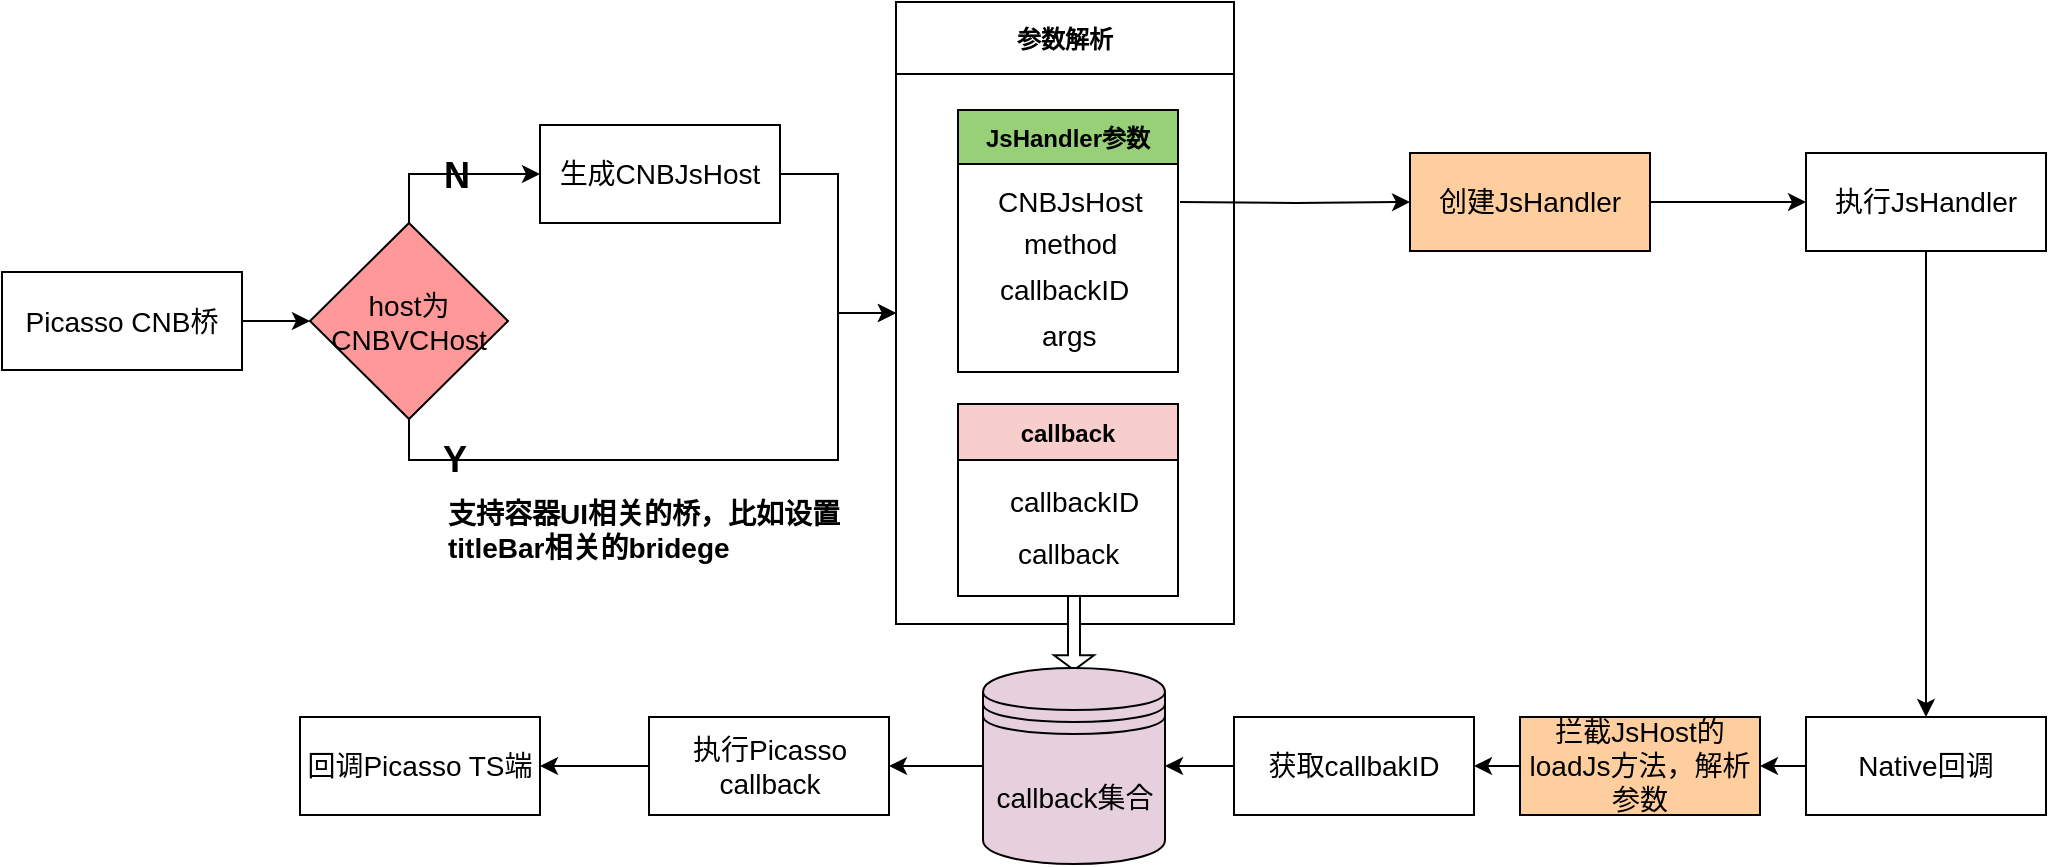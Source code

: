 <mxfile version="10.6.1" type="github"><diagram id="rYYYNRqEXoJ--t9xqrSS" name="Page-1"><mxGraphModel dx="1158" dy="567" grid="1" gridSize="10" guides="1" tooltips="1" connect="1" arrows="1" fold="1" page="1" pageScale="1" pageWidth="3300" pageHeight="4681" math="0" shadow="0"><root><mxCell id="0"/><mxCell id="1" parent="0"/><mxCell id="cVy-aj33LkfiKlp-fzqF-1" value="" style="group" parent="1" vertex="1" connectable="0"><mxGeometry x="139" y="136" width="1022" height="431" as="geometry"/></mxCell><mxCell id="cVy-aj33LkfiKlp-fzqF-2" value="&lt;font style=&quot;font-size: 14px&quot;&gt;Picasso CNB桥&lt;/font&gt;" style="rounded=0;whiteSpace=wrap;html=1;" parent="cVy-aj33LkfiKlp-fzqF-1" vertex="1"><mxGeometry y="135" width="120" height="49" as="geometry"/></mxCell><mxCell id="cVy-aj33LkfiKlp-fzqF-3" value="&lt;font style=&quot;font-size: 14px&quot;&gt;host为&lt;br&gt;CNBVCHost&lt;/font&gt;&lt;br&gt;" style="rhombus;whiteSpace=wrap;html=1;fillColor=#FF9999;" parent="cVy-aj33LkfiKlp-fzqF-1" vertex="1"><mxGeometry x="154" y="110.5" width="99" height="98" as="geometry"/></mxCell><mxCell id="cVy-aj33LkfiKlp-fzqF-4" style="edgeStyle=orthogonalEdgeStyle;rounded=0;orthogonalLoop=1;jettySize=auto;html=1;exitX=1;exitY=0.5;exitDx=0;exitDy=0;entryX=0;entryY=0.5;entryDx=0;entryDy=0;" parent="cVy-aj33LkfiKlp-fzqF-1" source="cVy-aj33LkfiKlp-fzqF-2" target="cVy-aj33LkfiKlp-fzqF-3" edge="1"><mxGeometry relative="1" as="geometry"/></mxCell><mxCell id="cVy-aj33LkfiKlp-fzqF-5" value="&lt;span style=&quot;font-size: 14px&quot;&gt;生成CNBJsHost&lt;/span&gt;" style="rounded=0;whiteSpace=wrap;html=1;" parent="cVy-aj33LkfiKlp-fzqF-1" vertex="1"><mxGeometry x="269" y="61.5" width="120" height="49" as="geometry"/></mxCell><mxCell id="cVy-aj33LkfiKlp-fzqF-6" style="edgeStyle=orthogonalEdgeStyle;rounded=0;orthogonalLoop=1;jettySize=auto;html=1;exitX=0.5;exitY=0;exitDx=0;exitDy=0;entryX=0;entryY=0.5;entryDx=0;entryDy=0;" parent="cVy-aj33LkfiKlp-fzqF-1" source="cVy-aj33LkfiKlp-fzqF-3" target="cVy-aj33LkfiKlp-fzqF-5" edge="1"><mxGeometry relative="1" as="geometry"/></mxCell><mxCell id="cVy-aj33LkfiKlp-fzqF-7" value="&lt;b&gt;&lt;font style=&quot;font-size: 18px&quot;&gt;N&lt;/font&gt;&lt;/b&gt;" style="text;html=1;resizable=0;points=[];align=center;verticalAlign=middle;labelBackgroundColor=none;" parent="cVy-aj33LkfiKlp-fzqF-6" vertex="1" connectable="0"><mxGeometry x="0.051" y="-1" relative="1" as="geometry"><mxPoint as="offset"/></mxGeometry></mxCell><mxCell id="cVy-aj33LkfiKlp-fzqF-8" value="参数解析" style="swimlane;startSize=36;" parent="cVy-aj33LkfiKlp-fzqF-1" vertex="1"><mxGeometry x="447" width="169" height="311" as="geometry"/></mxCell><mxCell id="cVy-aj33LkfiKlp-fzqF-9" value="JsHandler参数" style="swimlane;fillColor=#97D077;startSize=27;" parent="cVy-aj33LkfiKlp-fzqF-8" vertex="1"><mxGeometry x="31" y="54" width="110" height="131" as="geometry"/></mxCell><mxCell id="cVy-aj33LkfiKlp-fzqF-10" value="&lt;span style=&quot;font-size: 14px&quot;&gt;method&lt;/span&gt;" style="text;html=1;resizable=0;points=[];autosize=1;align=left;verticalAlign=top;spacingTop=-4;" parent="cVy-aj33LkfiKlp-fzqF-9" vertex="1"><mxGeometry x="31" y="55.5" width="66" height="22" as="geometry"/></mxCell><mxCell id="cVy-aj33LkfiKlp-fzqF-11" value="&lt;span style=&quot;font-size: 14px&quot;&gt;callbackID&lt;/span&gt;" style="text;html=1;resizable=0;points=[];autosize=1;align=left;verticalAlign=top;spacingTop=-4;" parent="cVy-aj33LkfiKlp-fzqF-9" vertex="1"><mxGeometry x="19" y="78.5" width="77" height="22" as="geometry"/></mxCell><mxCell id="cVy-aj33LkfiKlp-fzqF-12" value="&lt;span style=&quot;font-size: 14px&quot;&gt;args&lt;/span&gt;" style="text;html=1;resizable=0;points=[];autosize=1;align=left;verticalAlign=top;spacingTop=-4;" parent="cVy-aj33LkfiKlp-fzqF-9" vertex="1"><mxGeometry x="40" y="102" width="44" height="22" as="geometry"/></mxCell><mxCell id="cVy-aj33LkfiKlp-fzqF-13" value="&lt;span style=&quot;font-size: 14px&quot;&gt;callbackID&lt;/span&gt;" style="text;html=1;resizable=0;points=[];autosize=1;align=left;verticalAlign=top;spacingTop=-4;" parent="cVy-aj33LkfiKlp-fzqF-8" vertex="1"><mxGeometry x="54.5" y="238.5" width="77" height="22" as="geometry"/></mxCell><mxCell id="cVy-aj33LkfiKlp-fzqF-14" value="&lt;span style=&quot;font-size: 14px&quot;&gt;callback&lt;/span&gt;" style="text;html=1;resizable=0;points=[];autosize=1;align=left;verticalAlign=top;spacingTop=-4;" parent="cVy-aj33LkfiKlp-fzqF-8" vertex="1"><mxGeometry x="59" y="265" width="66" height="22" as="geometry"/></mxCell><mxCell id="cVy-aj33LkfiKlp-fzqF-15" value="" style="shape=singleArrow;direction=south;whiteSpace=wrap;html=1;" parent="cVy-aj33LkfiKlp-fzqF-8" vertex="1"><mxGeometry x="79" y="297" width="20" height="37" as="geometry"/></mxCell><mxCell id="cVy-aj33LkfiKlp-fzqF-16" style="edgeStyle=orthogonalEdgeStyle;rounded=0;orthogonalLoop=1;jettySize=auto;html=1;exitX=0.5;exitY=1;exitDx=0;exitDy=0;entryX=0;entryY=0.5;entryDx=0;entryDy=0;" parent="cVy-aj33LkfiKlp-fzqF-1" source="cVy-aj33LkfiKlp-fzqF-3" target="cVy-aj33LkfiKlp-fzqF-8" edge="1"><mxGeometry relative="1" as="geometry"><Array as="points"><mxPoint x="204" y="229"/><mxPoint x="418" y="229"/><mxPoint x="418" y="156"/></Array></mxGeometry></mxCell><mxCell id="cVy-aj33LkfiKlp-fzqF-17" value="&lt;font style=&quot;font-size: 18px&quot;&gt;&lt;b&gt;Y&lt;/b&gt;&lt;/font&gt;" style="text;html=1;resizable=0;points=[];align=center;verticalAlign=middle;labelBackgroundColor=none;" parent="cVy-aj33LkfiKlp-fzqF-16" vertex="1" connectable="0"><mxGeometry x="-0.744" relative="1" as="geometry"><mxPoint as="offset"/></mxGeometry></mxCell><mxCell id="cVy-aj33LkfiKlp-fzqF-18" style="edgeStyle=orthogonalEdgeStyle;rounded=0;orthogonalLoop=1;jettySize=auto;html=1;exitX=1;exitY=0.5;exitDx=0;exitDy=0;entryX=0;entryY=0.5;entryDx=0;entryDy=0;" parent="cVy-aj33LkfiKlp-fzqF-1" source="cVy-aj33LkfiKlp-fzqF-5" target="cVy-aj33LkfiKlp-fzqF-8" edge="1"><mxGeometry relative="1" as="geometry"/></mxCell><mxCell id="cVy-aj33LkfiKlp-fzqF-19" style="edgeStyle=orthogonalEdgeStyle;rounded=0;orthogonalLoop=1;jettySize=auto;html=1;entryX=0;entryY=0.5;entryDx=0;entryDy=0;" parent="cVy-aj33LkfiKlp-fzqF-1" target="cVy-aj33LkfiKlp-fzqF-22" edge="1"><mxGeometry relative="1" as="geometry"><mxPoint x="589" y="100" as="sourcePoint"/></mxGeometry></mxCell><mxCell id="cVy-aj33LkfiKlp-fzqF-20" value="&lt;font style=&quot;font-size: 14px&quot;&gt;CNBJsHost&lt;/font&gt;" style="text;html=1;resizable=0;points=[];autosize=1;align=left;verticalAlign=top;spacingTop=-4;" parent="cVy-aj33LkfiKlp-fzqF-1" vertex="1"><mxGeometry x="496" y="88.5" width="88" height="22" as="geometry"/></mxCell><mxCell id="cVy-aj33LkfiKlp-fzqF-21" value="callback" style="swimlane;fillColor=#F8CECC;startSize=28;" parent="cVy-aj33LkfiKlp-fzqF-1" vertex="1"><mxGeometry x="478" y="201" width="110" height="96" as="geometry"/></mxCell><mxCell id="cVy-aj33LkfiKlp-fzqF-22" value="&lt;span style=&quot;font-size: 14px&quot;&gt;创建JsHandler&lt;/span&gt;" style="rounded=0;whiteSpace=wrap;html=1;fillColor=#FFCE9F;" parent="cVy-aj33LkfiKlp-fzqF-1" vertex="1"><mxGeometry x="704" y="75.5" width="120" height="49" as="geometry"/></mxCell><mxCell id="cVy-aj33LkfiKlp-fzqF-23" value="&lt;span style=&quot;font-size: 14px&quot;&gt;执行JsHandler&lt;/span&gt;" style="rounded=0;whiteSpace=wrap;html=1;" parent="cVy-aj33LkfiKlp-fzqF-1" vertex="1"><mxGeometry x="902" y="75.5" width="120" height="49" as="geometry"/></mxCell><mxCell id="cVy-aj33LkfiKlp-fzqF-24" style="edgeStyle=orthogonalEdgeStyle;rounded=0;orthogonalLoop=1;jettySize=auto;html=1;exitX=1;exitY=0.5;exitDx=0;exitDy=0;entryX=0;entryY=0.5;entryDx=0;entryDy=0;" parent="cVy-aj33LkfiKlp-fzqF-1" source="cVy-aj33LkfiKlp-fzqF-22" target="cVy-aj33LkfiKlp-fzqF-23" edge="1"><mxGeometry relative="1" as="geometry"/></mxCell><mxCell id="cVy-aj33LkfiKlp-fzqF-25" value="&lt;span style=&quot;font-size: 14px&quot;&gt;Native回调&lt;/span&gt;" style="rounded=0;whiteSpace=wrap;html=1;" parent="cVy-aj33LkfiKlp-fzqF-1" vertex="1"><mxGeometry x="902" y="357.5" width="120" height="49" as="geometry"/></mxCell><mxCell id="cVy-aj33LkfiKlp-fzqF-26" style="edgeStyle=orthogonalEdgeStyle;rounded=0;orthogonalLoop=1;jettySize=auto;html=1;exitX=0.5;exitY=1;exitDx=0;exitDy=0;entryX=0.5;entryY=0;entryDx=0;entryDy=0;" parent="cVy-aj33LkfiKlp-fzqF-1" source="cVy-aj33LkfiKlp-fzqF-23" target="cVy-aj33LkfiKlp-fzqF-25" edge="1"><mxGeometry relative="1" as="geometry"/></mxCell><mxCell id="cVy-aj33LkfiKlp-fzqF-27" value="&lt;font style=&quot;font-size: 14px&quot;&gt;callback集合&lt;/font&gt;" style="shape=datastore;whiteSpace=wrap;html=1;fillColor=#E6D0DE;" parent="cVy-aj33LkfiKlp-fzqF-1" vertex="1"><mxGeometry x="490.5" y="333" width="91" height="98" as="geometry"/></mxCell><mxCell id="cVy-aj33LkfiKlp-fzqF-28" value="&lt;span style=&quot;font-size: 14px&quot;&gt;执行Picasso callback&lt;/span&gt;" style="rounded=0;whiteSpace=wrap;html=1;" parent="cVy-aj33LkfiKlp-fzqF-1" vertex="1"><mxGeometry x="323.5" y="357.5" width="120" height="49" as="geometry"/></mxCell><mxCell id="cVy-aj33LkfiKlp-fzqF-29" style="edgeStyle=orthogonalEdgeStyle;rounded=0;orthogonalLoop=1;jettySize=auto;html=1;exitX=0;exitY=0.5;exitDx=0;exitDy=0;entryX=1;entryY=0.5;entryDx=0;entryDy=0;" parent="cVy-aj33LkfiKlp-fzqF-1" source="cVy-aj33LkfiKlp-fzqF-27" target="cVy-aj33LkfiKlp-fzqF-28" edge="1"><mxGeometry relative="1" as="geometry"/></mxCell><mxCell id="cVy-aj33LkfiKlp-fzqF-30" value="&lt;span style=&quot;font-size: 14px&quot;&gt;回调Picasso TS端&lt;/span&gt;" style="rounded=0;whiteSpace=wrap;html=1;" parent="cVy-aj33LkfiKlp-fzqF-1" vertex="1"><mxGeometry x="149" y="357.5" width="120" height="49" as="geometry"/></mxCell><mxCell id="cVy-aj33LkfiKlp-fzqF-31" style="edgeStyle=orthogonalEdgeStyle;rounded=0;orthogonalLoop=1;jettySize=auto;html=1;exitX=0;exitY=0.5;exitDx=0;exitDy=0;entryX=1;entryY=0.5;entryDx=0;entryDy=0;" parent="cVy-aj33LkfiKlp-fzqF-1" source="cVy-aj33LkfiKlp-fzqF-28" target="cVy-aj33LkfiKlp-fzqF-30" edge="1"><mxGeometry relative="1" as="geometry"/></mxCell><mxCell id="cVy-aj33LkfiKlp-fzqF-32" value="&lt;span style=&quot;font-size: 14px&quot;&gt;拦截JsHost的&lt;br&gt;loadJs方法，解析参数&lt;br&gt;&lt;/span&gt;" style="rounded=0;whiteSpace=wrap;html=1;fillColor=#FFCE9F;" parent="cVy-aj33LkfiKlp-fzqF-1" vertex="1"><mxGeometry x="759" y="357.5" width="120" height="49" as="geometry"/></mxCell><mxCell id="cVy-aj33LkfiKlp-fzqF-33" style="edgeStyle=orthogonalEdgeStyle;rounded=0;orthogonalLoop=1;jettySize=auto;html=1;exitX=0;exitY=0.5;exitDx=0;exitDy=0;entryX=1;entryY=0.5;entryDx=0;entryDy=0;" parent="cVy-aj33LkfiKlp-fzqF-1" source="cVy-aj33LkfiKlp-fzqF-25" target="cVy-aj33LkfiKlp-fzqF-32" edge="1"><mxGeometry relative="1" as="geometry"/></mxCell><mxCell id="cVy-aj33LkfiKlp-fzqF-34" style="edgeStyle=orthogonalEdgeStyle;rounded=0;orthogonalLoop=1;jettySize=auto;html=1;exitX=0;exitY=0.5;exitDx=0;exitDy=0;entryX=1;entryY=0.5;entryDx=0;entryDy=0;" parent="cVy-aj33LkfiKlp-fzqF-1" source="cVy-aj33LkfiKlp-fzqF-35" target="cVy-aj33LkfiKlp-fzqF-27" edge="1"><mxGeometry relative="1" as="geometry"/></mxCell><mxCell id="cVy-aj33LkfiKlp-fzqF-35" value="&lt;span style=&quot;font-size: 14px&quot;&gt;获取callbakID&lt;/span&gt;" style="rounded=0;whiteSpace=wrap;html=1;" parent="cVy-aj33LkfiKlp-fzqF-1" vertex="1"><mxGeometry x="616" y="357.5" width="120" height="49" as="geometry"/></mxCell><mxCell id="cVy-aj33LkfiKlp-fzqF-36" style="edgeStyle=orthogonalEdgeStyle;rounded=0;orthogonalLoop=1;jettySize=auto;html=1;exitX=0;exitY=0.5;exitDx=0;exitDy=0;entryX=1;entryY=0.5;entryDx=0;entryDy=0;" parent="cVy-aj33LkfiKlp-fzqF-1" source="cVy-aj33LkfiKlp-fzqF-32" target="cVy-aj33LkfiKlp-fzqF-35" edge="1"><mxGeometry relative="1" as="geometry"/></mxCell><mxCell id="oCQcUBTvkNfrA74Yfy7S-1" value="&lt;font style=&quot;font-size: 14px&quot;&gt;&lt;b&gt;支持容器UI相关的桥，比如设置&lt;br&gt;titleBar相关的bridege&lt;br&gt;&lt;/b&gt;&lt;/font&gt;" style="text;html=1;resizable=0;points=[];autosize=1;align=left;verticalAlign=top;spacingTop=-4;" parent="1" vertex="1"><mxGeometry x="360" y="381" width="210" height="30" as="geometry"/></mxCell></root></mxGraphModel></diagram><diagram name="Ã§Â¬Â¬ 2 Ã©Â¡Âµ" id="DwUzQS20HhWqfb8881NO"><mxGraphModel dx="1158" dy="567" grid="1" gridSize="10" guides="1" tooltips="1" connect="1" arrows="1" fold="1" page="1" pageScale="1" pageWidth="3300" pageHeight="4681" math="0" shadow="0"><root><mxCell id="617_Yv8QQsaEF9DOuTAI-0"/><mxCell id="617_Yv8QQsaEF9DOuTAI-1" parent="617_Yv8QQsaEF9DOuTAI-0"/><mxCell id="617_Yv8QQsaEF9DOuTAI-2" value="CNB 框架图" style="swimlane;html=1;childLayout=stackLayout;resizeParent=1;resizeParentMax=0;startSize=20;fillColor=#E6D0DE;" parent="617_Yv8QQsaEF9DOuTAI-1" vertex="1"><mxGeometry x="290" y="158" width="1010" height="370" as="geometry"/></mxCell><mxCell id="617_Yv8QQsaEF9DOuTAI-3" value="Picasso TS" style="swimlane;html=1;startSize=20;" parent="617_Yv8QQsaEF9DOuTAI-2" vertex="1"><mxGeometry y="20" width="180" height="350" as="geometry"/></mxCell><mxCell id="617_Yv8QQsaEF9DOuTAI-17" value="Picasso&lt;br&gt;调用KNB桥&lt;br&gt;" style="rounded=0;whiteSpace=wrap;html=1;" parent="617_Yv8QQsaEF9DOuTAI-3" vertex="1"><mxGeometry x="20" y="59" width="50" height="250" as="geometry"/></mxCell><mxCell id="617_Yv8QQsaEF9DOuTAI-18" value="knb.js" style="rounded=0;whiteSpace=wrap;html=1;" parent="617_Yv8QQsaEF9DOuTAI-3" vertex="1"><mxGeometry x="109" y="58" width="50" height="250" as="geometry"/></mxCell><mxCell id="617_Yv8QQsaEF9DOuTAI-4" value="CNB TS&amp;nbsp;" style="swimlane;html=1;startSize=20;fillColor=#B9E0A5;" parent="617_Yv8QQsaEF9DOuTAI-2" vertex="1"><mxGeometry x="180" y="20" width="250" height="350" as="geometry"/></mxCell><mxCell id="617_Yv8QQsaEF9DOuTAI-20" value="cnb-web-loader插件" style="swimlane;fillColor=#B9E0A5;" parent="617_Yv8QQsaEF9DOuTAI-4" vertex="1"><mxGeometry x="20" y="61" width="150" height="110" as="geometry"/></mxCell><mxCell id="617_Yv8QQsaEF9DOuTAI-22" value="将doSendMessage方法中&lt;br&gt;js和webView的通信方式&lt;br&gt;替换为picasso桥通信方式&amp;nbsp;&lt;br&gt;" style="text;html=1;resizable=0;points=[];autosize=1;align=left;verticalAlign=top;spacingTop=-4;" parent="617_Yv8QQsaEF9DOuTAI-20" vertex="1"><mxGeometry x="8.5" y="43" width="160" height="40" as="geometry"/></mxCell><mxCell id="617_Yv8QQsaEF9DOuTAI-24" value="cnb.js" style="rounded=0;whiteSpace=wrap;html=1;" parent="617_Yv8QQsaEF9DOuTAI-4" vertex="1"><mxGeometry x="190" y="60" width="50" height="250" as="geometry"/></mxCell><mxCell id="617_Yv8QQsaEF9DOuTAI-5" value="Picasso 引擎" style="swimlane;html=1;startSize=20;" parent="617_Yv8QQsaEF9DOuTAI-2" vertex="1"><mxGeometry x="430" y="20" width="120" height="350" as="geometry"/></mxCell><mxCell id="617_Yv8QQsaEF9DOuTAI-25" value="" style="rounded=0;whiteSpace=wrap;html=1;" parent="617_Yv8QQsaEF9DOuTAI-5" vertex="1"><mxGeometry x="35" y="60" width="50" height="250" as="geometry"/></mxCell><mxCell id="617_Yv8QQsaEF9DOuTAI-15" value="CNB Java" style="swimlane;html=1;startSize=20;fillColor=#FFCE9F;" parent="617_Yv8QQsaEF9DOuTAI-2" vertex="1"><mxGeometry x="550" y="20" width="340" height="350" as="geometry"/></mxCell><mxCell id="617_Yv8QQsaEF9DOuTAI-26" value="Picasso cnb桥" style="rounded=0;whiteSpace=wrap;html=1;" parent="617_Yv8QQsaEF9DOuTAI-15" vertex="1"><mxGeometry x="15" y="81" width="75" height="40" as="geometry"/></mxCell><mxCell id="617_Yv8QQsaEF9DOuTAI-31" value="参数解析" style="swimlane;" parent="617_Yv8QQsaEF9DOuTAI-15" vertex="1"><mxGeometry x="110" y="48" width="110" height="132" as="geometry"/></mxCell><mxCell id="617_Yv8QQsaEF9DOuTAI-29" value="jshost&lt;br&gt;method&lt;br&gt;argJson&lt;br&gt;callbackid&lt;br&gt;callback&lt;br&gt;" style="rounded=0;whiteSpace=wrap;html=1;" parent="617_Yv8QQsaEF9DOuTAI-31" vertex="1"><mxGeometry x="18.5" y="32" width="75" height="90" as="geometry"/></mxCell><mxCell id="617_Yv8QQsaEF9DOuTAI-37" style="edgeStyle=orthogonalEdgeStyle;rounded=0;orthogonalLoop=1;jettySize=auto;html=1;entryX=1;entryY=0.5;entryDx=0;entryDy=0;" parent="617_Yv8QQsaEF9DOuTAI-15" source="617_Yv8QQsaEF9DOuTAI-34" target="617_Yv8QQsaEF9DOuTAI-35" edge="1"><mxGeometry relative="1" as="geometry"/></mxCell><mxCell id="617_Yv8QQsaEF9DOuTAI-34" value="拦截loadJs获取callbackid" style="rounded=0;whiteSpace=wrap;html=1;fillColor=#FFCE9F;" parent="617_Yv8QQsaEF9DOuTAI-15" vertex="1"><mxGeometry x="241" y="240" width="75" height="40" as="geometry"/></mxCell><mxCell id="617_Yv8QQsaEF9DOuTAI-38" value="" style="edgeStyle=orthogonalEdgeStyle;rounded=0;orthogonalLoop=1;jettySize=auto;html=1;" parent="617_Yv8QQsaEF9DOuTAI-15" source="617_Yv8QQsaEF9DOuTAI-35" target="617_Yv8QQsaEF9DOuTAI-36" edge="1"><mxGeometry relative="1" as="geometry"/></mxCell><mxCell id="617_Yv8QQsaEF9DOuTAI-35" value="callback集合" style="shape=datastore;whiteSpace=wrap;html=1;fillColor=#FFCE9F;" parent="617_Yv8QQsaEF9DOuTAI-15" vertex="1"><mxGeometry x="139.5" y="230" width="60" height="60" as="geometry"/></mxCell><mxCell id="617_Yv8QQsaEF9DOuTAI-36" value="执行Picasso callback" style="rounded=0;whiteSpace=wrap;html=1;" parent="617_Yv8QQsaEF9DOuTAI-15" vertex="1"><mxGeometry x="13" y="240" width="75" height="40" as="geometry"/></mxCell><mxCell id="617_Yv8QQsaEF9DOuTAI-58" value="" style="shape=singleArrow;direction=south;whiteSpace=wrap;html=1;" parent="617_Yv8QQsaEF9DOuTAI-15" vertex="1"><mxGeometry x="159" y="180" width="20" height="50" as="geometry"/></mxCell><mxCell id="617_Yv8QQsaEF9DOuTAI-61" value="&lt;font style=&quot;font-size: 14px&quot;&gt;&lt;b&gt;生成&lt;/b&gt;&lt;/font&gt;" style="endArrow=classic;html=1;exitX=0.98;exitY=0.163;exitDx=0;exitDy=0;exitPerimeter=0;entryX=0;entryY=0.5;entryDx=0;entryDy=0;" parent="617_Yv8QQsaEF9DOuTAI-15" target="617_Yv8QQsaEF9DOuTAI-32" edge="1"><mxGeometry width="50" height="50" relative="1" as="geometry"><mxPoint x="220" y="100.8" as="sourcePoint"/><mxPoint x="360" y="101" as="targetPoint"/></mxGeometry></mxCell><mxCell id="617_Yv8QQsaEF9DOuTAI-16" value="KNB Jsbridge" style="swimlane;html=1;startSize=20;" parent="617_Yv8QQsaEF9DOuTAI-2" vertex="1"><mxGeometry x="890" y="20" width="120" height="350" as="geometry"/></mxCell><mxCell id="617_Yv8QQsaEF9DOuTAI-41" style="edgeStyle=orthogonalEdgeStyle;rounded=0;orthogonalLoop=1;jettySize=auto;html=1;exitX=0.5;exitY=1;exitDx=0;exitDy=0;entryX=0.5;entryY=0;entryDx=0;entryDy=0;" parent="617_Yv8QQsaEF9DOuTAI-16" source="617_Yv8QQsaEF9DOuTAI-32" target="617_Yv8QQsaEF9DOuTAI-33" edge="1"><mxGeometry relative="1" as="geometry"/></mxCell><mxCell id="617_Yv8QQsaEF9DOuTAI-32" value="执行Jshandler" style="rounded=0;whiteSpace=wrap;html=1;" parent="617_Yv8QQsaEF9DOuTAI-16" vertex="1"><mxGeometry x="22.5" y="81" width="75" height="40" as="geometry"/></mxCell><mxCell id="617_Yv8QQsaEF9DOuTAI-33" value="native回调" style="rounded=0;whiteSpace=wrap;html=1;" parent="617_Yv8QQsaEF9DOuTAI-16" vertex="1"><mxGeometry x="22.5" y="240" width="75" height="40" as="geometry"/></mxCell><mxCell id="617_Yv8QQsaEF9DOuTAI-40" value="" style="edgeStyle=orthogonalEdgeStyle;rounded=0;orthogonalLoop=1;jettySize=auto;html=1;" parent="617_Yv8QQsaEF9DOuTAI-2" source="617_Yv8QQsaEF9DOuTAI-33" target="617_Yv8QQsaEF9DOuTAI-34" edge="1"><mxGeometry relative="1" as="geometry"/></mxCell><mxCell id="617_Yv8QQsaEF9DOuTAI-60" value="" style="endArrow=classic;html=1;entryX=0;entryY=0.5;entryDx=0;entryDy=0;exitX=0.98;exitY=0.163;exitDx=0;exitDy=0;exitPerimeter=0;" parent="617_Yv8QQsaEF9DOuTAI-2" source="617_Yv8QQsaEF9DOuTAI-25" target="617_Yv8QQsaEF9DOuTAI-26" edge="1"><mxGeometry width="50" height="50" relative="1" as="geometry"><mxPoint x="520" y="120" as="sourcePoint"/><mxPoint x="550" y="122" as="targetPoint"/></mxGeometry></mxCell><mxCell id="617_Yv8QQsaEF9DOuTAI-63" value="" style="endArrow=classic;html=1;exitX=0.98;exitY=0.163;exitDx=0;exitDy=0;exitPerimeter=0;" parent="617_Yv8QQsaEF9DOuTAI-1" edge="1"><mxGeometry width="50" height="50" relative="1" as="geometry"><mxPoint x="710" y="280" as="sourcePoint"/><mxPoint x="756" y="280" as="targetPoint"/></mxGeometry></mxCell><mxCell id="617_Yv8QQsaEF9DOuTAI-64" value="" style="endArrow=classic;html=1;exitX=1.02;exitY=0.172;exitDx=0;exitDy=0;exitPerimeter=0;" parent="617_Yv8QQsaEF9DOuTAI-1" source="617_Yv8QQsaEF9DOuTAI-17" edge="1"><mxGeometry width="50" height="50" relative="1" as="geometry"><mxPoint x="370" y="280" as="sourcePoint"/><mxPoint x="400" y="280" as="targetPoint"/></mxGeometry></mxCell><mxCell id="a6Vu49qGj_0eUANu4RrF-0" value="" style="endArrow=classic;html=1;exitX=1.02;exitY=0.172;exitDx=0;exitDy=0;exitPerimeter=0;" parent="617_Yv8QQsaEF9DOuTAI-1" edge="1"><mxGeometry width="50" height="50" relative="1" as="geometry"><mxPoint x="450" y="280" as="sourcePoint"/><mxPoint x="489" y="280" as="targetPoint"/></mxGeometry></mxCell><mxCell id="a6Vu49qGj_0eUANu4RrF-1" value="" style="endArrow=classic;html=1;exitX=0.881;exitY=-0.05;exitDx=0;exitDy=0;exitPerimeter=0;" parent="617_Yv8QQsaEF9DOuTAI-1" source="617_Yv8QQsaEF9DOuTAI-22" edge="1"><mxGeometry width="50" height="50" relative="1" as="geometry"><mxPoint x="650" y="280" as="sourcePoint"/><mxPoint x="660" y="280" as="targetPoint"/></mxGeometry></mxCell><mxCell id="a6Vu49qGj_0eUANu4RrF-2" value="" style="edgeStyle=orthogonalEdgeStyle;rounded=0;orthogonalLoop=1;jettySize=auto;html=1;" parent="617_Yv8QQsaEF9DOuTAI-1" edge="1"><mxGeometry relative="1" as="geometry"><mxPoint x="852" y="440" as="sourcePoint"/><mxPoint x="805" y="440" as="targetPoint"/></mxGeometry></mxCell><mxCell id="a6Vu49qGj_0eUANu4RrF-3" value="" style="edgeStyle=orthogonalEdgeStyle;rounded=0;orthogonalLoop=1;jettySize=auto;html=1;" parent="617_Yv8QQsaEF9DOuTAI-1" edge="1"><mxGeometry relative="1" as="geometry"><mxPoint x="754" y="440" as="sourcePoint"/><mxPoint x="710" y="440" as="targetPoint"/></mxGeometry></mxCell><mxCell id="a6Vu49qGj_0eUANu4RrF-4" value="" style="edgeStyle=orthogonalEdgeStyle;rounded=0;orthogonalLoop=1;jettySize=auto;html=1;" parent="617_Yv8QQsaEF9DOuTAI-1" edge="1"><mxGeometry relative="1" as="geometry"><mxPoint x="660" y="440" as="sourcePoint"/><mxPoint x="450" y="440" as="targetPoint"/></mxGeometry></mxCell><mxCell id="a6Vu49qGj_0eUANu4RrF-5" value="" style="edgeStyle=orthogonalEdgeStyle;rounded=0;orthogonalLoop=1;jettySize=auto;html=1;" parent="617_Yv8QQsaEF9DOuTAI-1" edge="1"><mxGeometry relative="1" as="geometry"><mxPoint x="400" y="440" as="sourcePoint"/><mxPoint x="360" y="440" as="targetPoint"/></mxGeometry></mxCell><mxCell id="a6Vu49qGj_0eUANu4RrF-6" value="" style="endArrow=classic;html=1;exitX=0.881;exitY=-0.05;exitDx=0;exitDy=0;exitPerimeter=0;" parent="617_Yv8QQsaEF9DOuTAI-1" edge="1"><mxGeometry width="50" height="50" relative="1" as="geometry"><mxPoint x="930" y="280" as="sourcePoint"/><mxPoint x="950.5" y="280" as="targetPoint"/></mxGeometry></mxCell></root></mxGraphModel></diagram></mxfile>